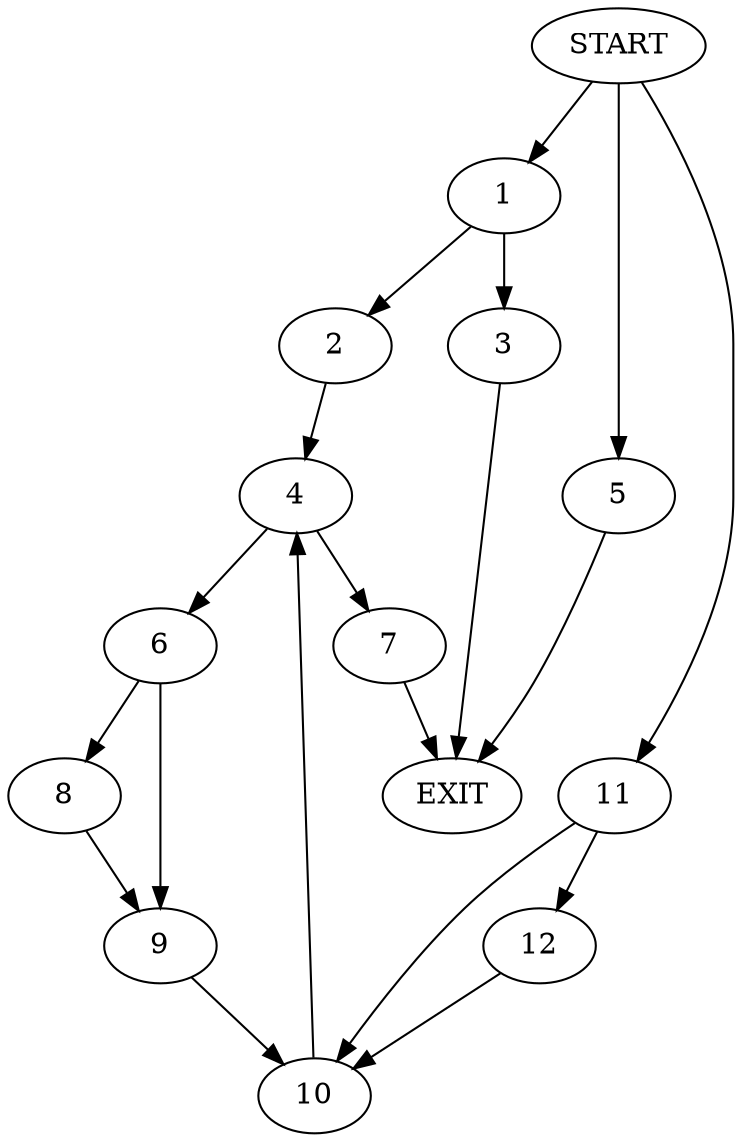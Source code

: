 digraph {
0 [label="START"]
13 [label="EXIT"]
0 -> 1
1 -> 2
1 -> 3
3 -> 13
2 -> 4
0 -> 5
5 -> 13
4 -> 6
4 -> 7
7 -> 13
6 -> 8
6 -> 9
8 -> 9
9 -> 10
10 -> 4
0 -> 11
11 -> 10
11 -> 12
12 -> 10
}

